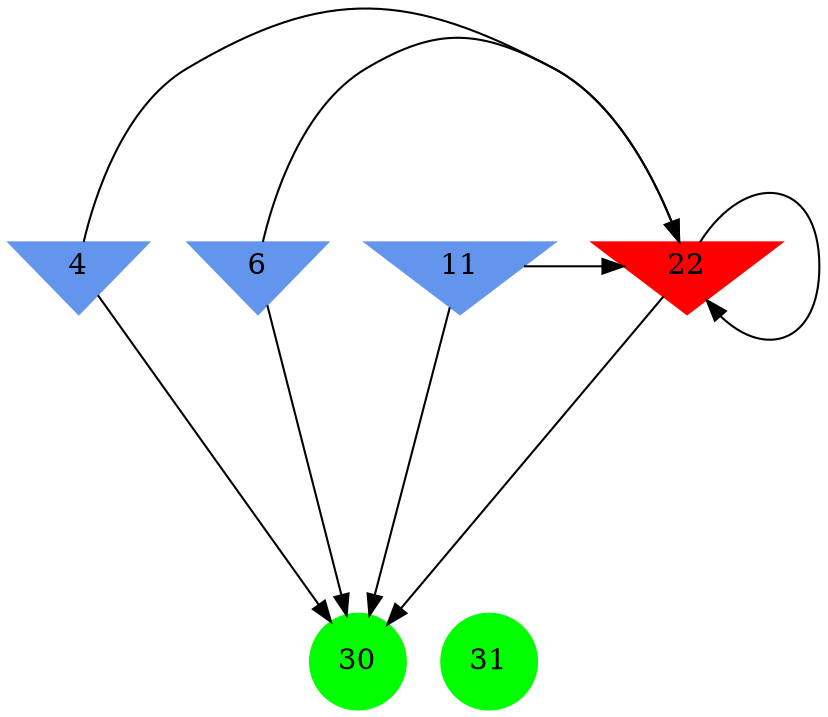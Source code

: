 digraph brain {
	ranksep=2.0;
	4 [shape=invtriangle,style=filled,color=cornflowerblue];
	6 [shape=invtriangle,style=filled,color=cornflowerblue];
	11 [shape=invtriangle,style=filled,color=cornflowerblue];
	22 [shape=invtriangle,style=filled,color=red];
	30 [shape=circle,style=filled,color=green];
	31 [shape=circle,style=filled,color=green];
	11	->	30;
	11	->	22;
	4	->	30;
	4	->	22;
	6	->	30;
	6	->	22;
	22	->	30;
	22	->	22;
	{ rank=same; 4; 6; 11; 22; }
	{ rank=same; }
	{ rank=same; 30; 31; }
}
